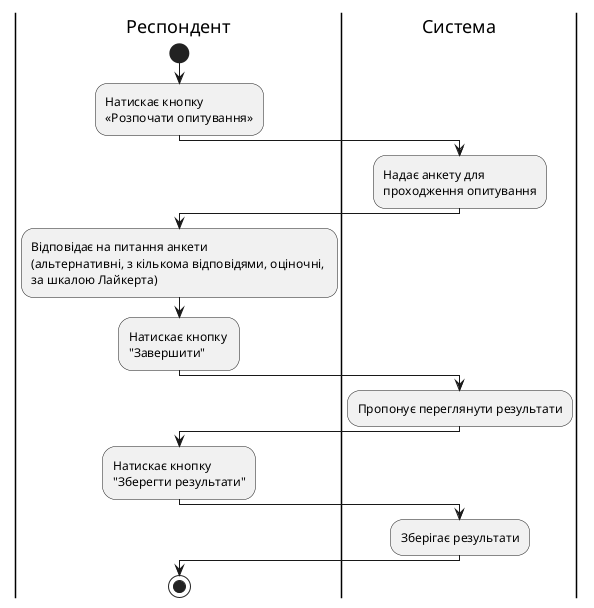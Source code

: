 @startuml
|Респондент|
    start
    :Натискає кнопку \n«Розпочати опитування»;
    |Система|
    :Надає анкету для \nпроходження опитування;
    |Респондент|
    :Відповідає на питання анкети\n(альтернативні, з кількома відповідями, оціночні, \nза шкалою Лайкерта);
    :Натискає кнопку \n"Завершити";
    |Система|
    :Пропонує переглянути результати;
    |Респондент|
    :Натискає кнопку \n"Зберегти результати";
    |Система|
    :Зберігає результати;
    |Респондент|
    stop
@enduml